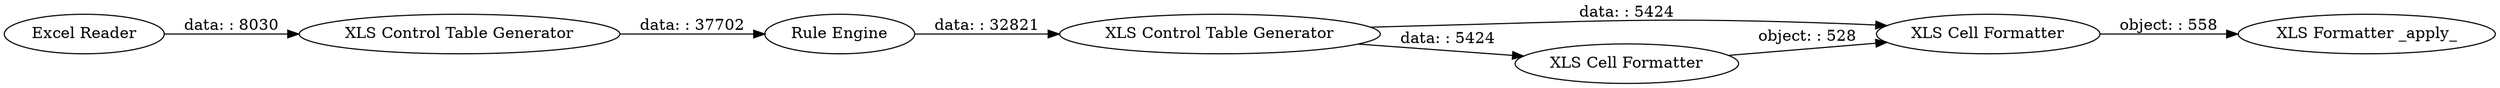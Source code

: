 digraph {
	"2037675575715001861_8" [label="XLS Cell Formatter"]
	"2037675575715001861_7" [label="Excel Reader"]
	"2037675575715001861_4" [label="XLS Control Table Generator"]
	"2037675575715001861_6" [label="XLS Formatter _apply_"]
	"2037675575715001861_3" [label="Rule Engine"]
	"2037675575715001861_2" [label="XLS Control Table Generator"]
	"2037675575715001861_5" [label="XLS Cell Formatter"]
	"2037675575715001861_4" -> "2037675575715001861_8" [label="data: : 5424"]
	"2037675575715001861_8" -> "2037675575715001861_6" [label="object: : 558"]
	"2037675575715001861_4" -> "2037675575715001861_5" [label="data: : 5424"]
	"2037675575715001861_7" -> "2037675575715001861_2" [label="data: : 8030"]
	"2037675575715001861_5" -> "2037675575715001861_8" [label="object: : 528"]
	"2037675575715001861_2" -> "2037675575715001861_3" [label="data: : 37702"]
	"2037675575715001861_3" -> "2037675575715001861_4" [label="data: : 32821"]
	rankdir=LR
}
